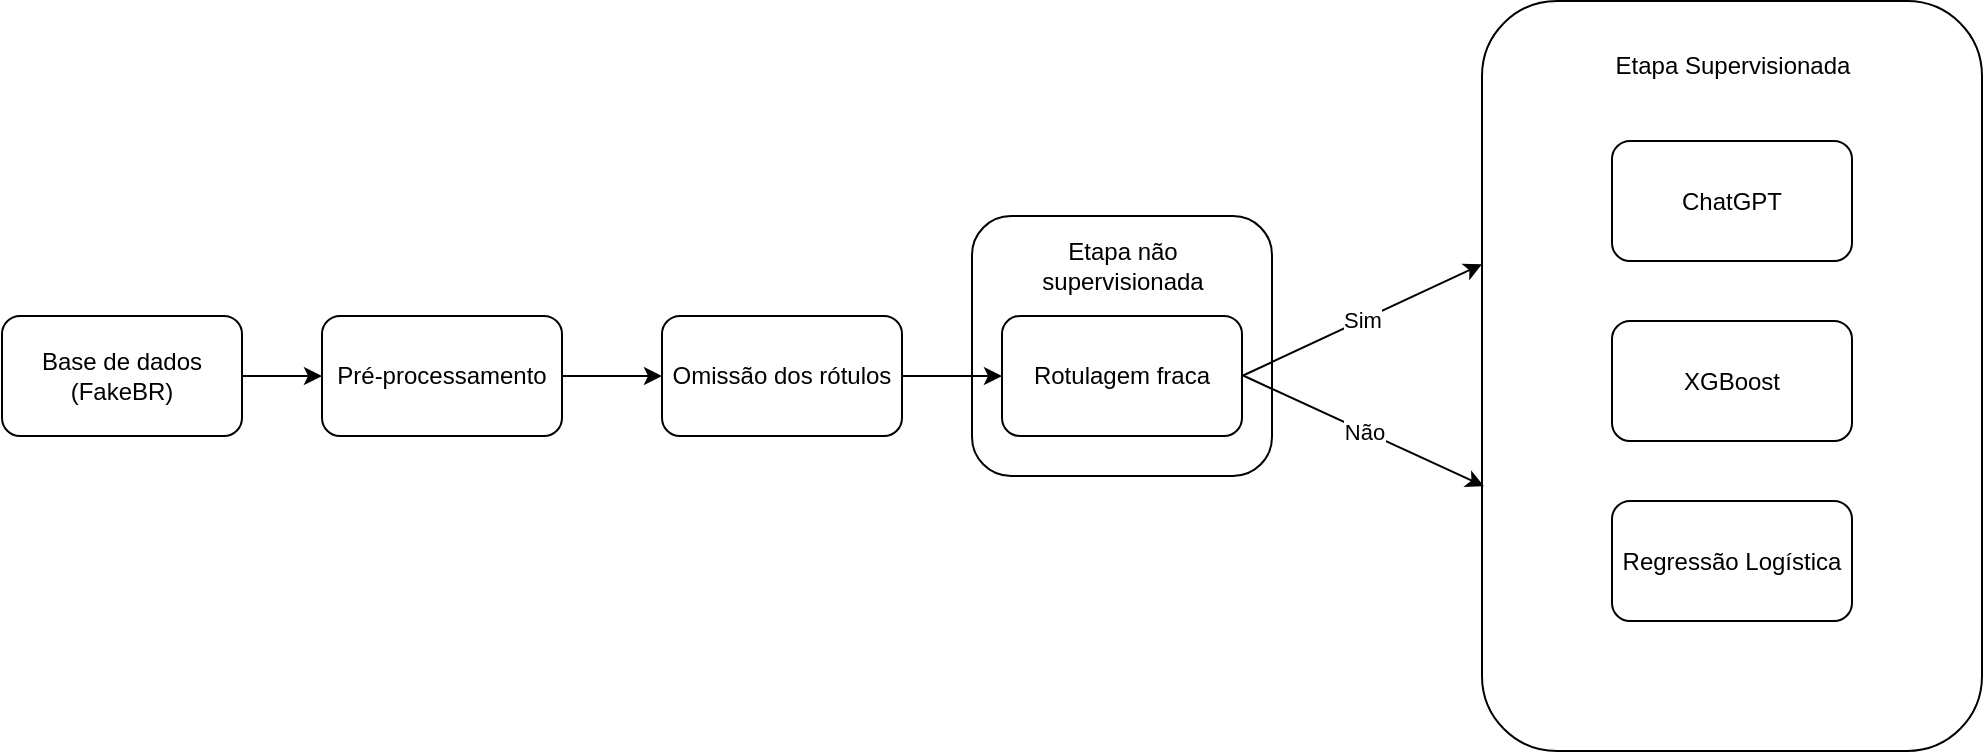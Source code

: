 <mxfile version="26.0.11">
  <diagram name="Página-1" id="NLMtDZW5SI1TXP_hYKG8">
    <mxGraphModel dx="1426" dy="781" grid="1" gridSize="10" guides="1" tooltips="1" connect="1" arrows="1" fold="1" page="1" pageScale="1" pageWidth="827" pageHeight="1169" math="0" shadow="0">
      <root>
        <mxCell id="0" />
        <mxCell id="1" parent="0" />
        <mxCell id="qusZVddiWXDS6qDD3RXI-28" value="" style="rounded=1;whiteSpace=wrap;html=1;" vertex="1" parent="1">
          <mxGeometry x="495" y="220" width="150" height="130" as="geometry" />
        </mxCell>
        <mxCell id="Ty6DkDCx2WgONQ8Fy_hY-45" style="edgeStyle=orthogonalEdgeStyle;rounded=0;orthogonalLoop=1;jettySize=auto;html=1;entryX=0;entryY=0.5;entryDx=0;entryDy=0;exitX=1;exitY=0.5;exitDx=0;exitDy=0;" parent="1" source="Ty6DkDCx2WgONQ8Fy_hY-1" target="Ty6DkDCx2WgONQ8Fy_hY-44" edge="1">
          <mxGeometry relative="1" as="geometry" />
        </mxCell>
        <mxCell id="Ty6DkDCx2WgONQ8Fy_hY-1" value="Base de dados&lt;div&gt;(FakeBR)&lt;/div&gt;" style="rounded=1;whiteSpace=wrap;html=1;" parent="1" vertex="1">
          <mxGeometry x="10" y="270" width="120" height="60" as="geometry" />
        </mxCell>
        <mxCell id="Ty6DkDCx2WgONQ8Fy_hY-6" value="Rotulagem fraca" style="rounded=1;whiteSpace=wrap;html=1;" parent="1" vertex="1">
          <mxGeometry x="510" y="270" width="120" height="60" as="geometry" />
        </mxCell>
        <mxCell id="qusZVddiWXDS6qDD3RXI-3" style="edgeStyle=orthogonalEdgeStyle;rounded=0;orthogonalLoop=1;jettySize=auto;html=1;entryX=0;entryY=0.5;entryDx=0;entryDy=0;" edge="1" parent="1" source="Ty6DkDCx2WgONQ8Fy_hY-44" target="qusZVddiWXDS6qDD3RXI-2">
          <mxGeometry relative="1" as="geometry" />
        </mxCell>
        <mxCell id="Ty6DkDCx2WgONQ8Fy_hY-44" value="Pré-processamento" style="rounded=1;whiteSpace=wrap;html=1;" parent="1" vertex="1">
          <mxGeometry x="170" y="270" width="120" height="60" as="geometry" />
        </mxCell>
        <mxCell id="qusZVddiWXDS6qDD3RXI-15" style="edgeStyle=orthogonalEdgeStyle;rounded=0;orthogonalLoop=1;jettySize=auto;html=1;entryX=0;entryY=0.5;entryDx=0;entryDy=0;" edge="1" parent="1" source="qusZVddiWXDS6qDD3RXI-2" target="Ty6DkDCx2WgONQ8Fy_hY-6">
          <mxGeometry relative="1" as="geometry" />
        </mxCell>
        <mxCell id="qusZVddiWXDS6qDD3RXI-2" value="Omissão dos rótulos" style="rounded=1;whiteSpace=wrap;html=1;" vertex="1" parent="1">
          <mxGeometry x="340" y="270" width="120" height="60" as="geometry" />
        </mxCell>
        <mxCell id="qusZVddiWXDS6qDD3RXI-16" value="" style="endArrow=classic;html=1;rounded=0;entryX=0;entryY=0.351;entryDx=0;entryDy=0;exitX=1;exitY=0.5;exitDx=0;exitDy=0;entryPerimeter=0;" edge="1" parent="1" source="Ty6DkDCx2WgONQ8Fy_hY-6" target="qusZVddiWXDS6qDD3RXI-22">
          <mxGeometry relative="1" as="geometry">
            <mxPoint x="630" y="250" as="sourcePoint" />
            <mxPoint x="780" y="250.5" as="targetPoint" />
          </mxGeometry>
        </mxCell>
        <mxCell id="qusZVddiWXDS6qDD3RXI-17" value="Sim" style="edgeLabel;resizable=0;html=1;;align=center;verticalAlign=middle;" connectable="0" vertex="1" parent="qusZVddiWXDS6qDD3RXI-16">
          <mxGeometry relative="1" as="geometry" />
        </mxCell>
        <mxCell id="qusZVddiWXDS6qDD3RXI-24" value="" style="group" vertex="1" connectable="0" parent="1">
          <mxGeometry x="750" y="112.5" width="250" height="375" as="geometry" />
        </mxCell>
        <mxCell id="qusZVddiWXDS6qDD3RXI-22" value="" style="rounded=1;whiteSpace=wrap;html=1;" vertex="1" parent="qusZVddiWXDS6qDD3RXI-24">
          <mxGeometry width="250" height="375" as="geometry" />
        </mxCell>
        <mxCell id="qusZVddiWXDS6qDD3RXI-5" value="ChatGPT" style="rounded=1;whiteSpace=wrap;html=1;" vertex="1" parent="qusZVddiWXDS6qDD3RXI-24">
          <mxGeometry x="65" y="70" width="120" height="60" as="geometry" />
        </mxCell>
        <mxCell id="qusZVddiWXDS6qDD3RXI-6" value="XGBoost" style="rounded=1;whiteSpace=wrap;html=1;" vertex="1" parent="qusZVddiWXDS6qDD3RXI-24">
          <mxGeometry x="65" y="160" width="120" height="60" as="geometry" />
        </mxCell>
        <mxCell id="qusZVddiWXDS6qDD3RXI-7" value="Regressão Logística" style="rounded=1;whiteSpace=wrap;html=1;" vertex="1" parent="qusZVddiWXDS6qDD3RXI-24">
          <mxGeometry x="65" y="250" width="120" height="60" as="geometry" />
        </mxCell>
        <mxCell id="qusZVddiWXDS6qDD3RXI-23" value="Etapa Supervisionada" style="text;html=1;align=center;verticalAlign=middle;whiteSpace=wrap;rounded=0;" vertex="1" parent="qusZVddiWXDS6qDD3RXI-24">
          <mxGeometry x="57.5" y="17.5" width="135" height="30" as="geometry" />
        </mxCell>
        <mxCell id="qusZVddiWXDS6qDD3RXI-25" value="" style="endArrow=classic;html=1;rounded=0;entryX=0.004;entryY=0.647;entryDx=0;entryDy=0;entryPerimeter=0;" edge="1" parent="1" target="qusZVddiWXDS6qDD3RXI-22">
          <mxGeometry relative="1" as="geometry">
            <mxPoint x="630" y="299.5" as="sourcePoint" />
            <mxPoint x="780" y="300" as="targetPoint" />
          </mxGeometry>
        </mxCell>
        <mxCell id="qusZVddiWXDS6qDD3RXI-26" value="Não" style="edgeLabel;resizable=0;html=1;;align=center;verticalAlign=middle;" connectable="0" vertex="1" parent="qusZVddiWXDS6qDD3RXI-25">
          <mxGeometry relative="1" as="geometry" />
        </mxCell>
        <mxCell id="qusZVddiWXDS6qDD3RXI-29" value="Etapa não supervisionada" style="text;html=1;align=center;verticalAlign=middle;whiteSpace=wrap;rounded=0;" vertex="1" parent="1">
          <mxGeometry x="502.5" y="230" width="135" height="30" as="geometry" />
        </mxCell>
      </root>
    </mxGraphModel>
  </diagram>
</mxfile>
